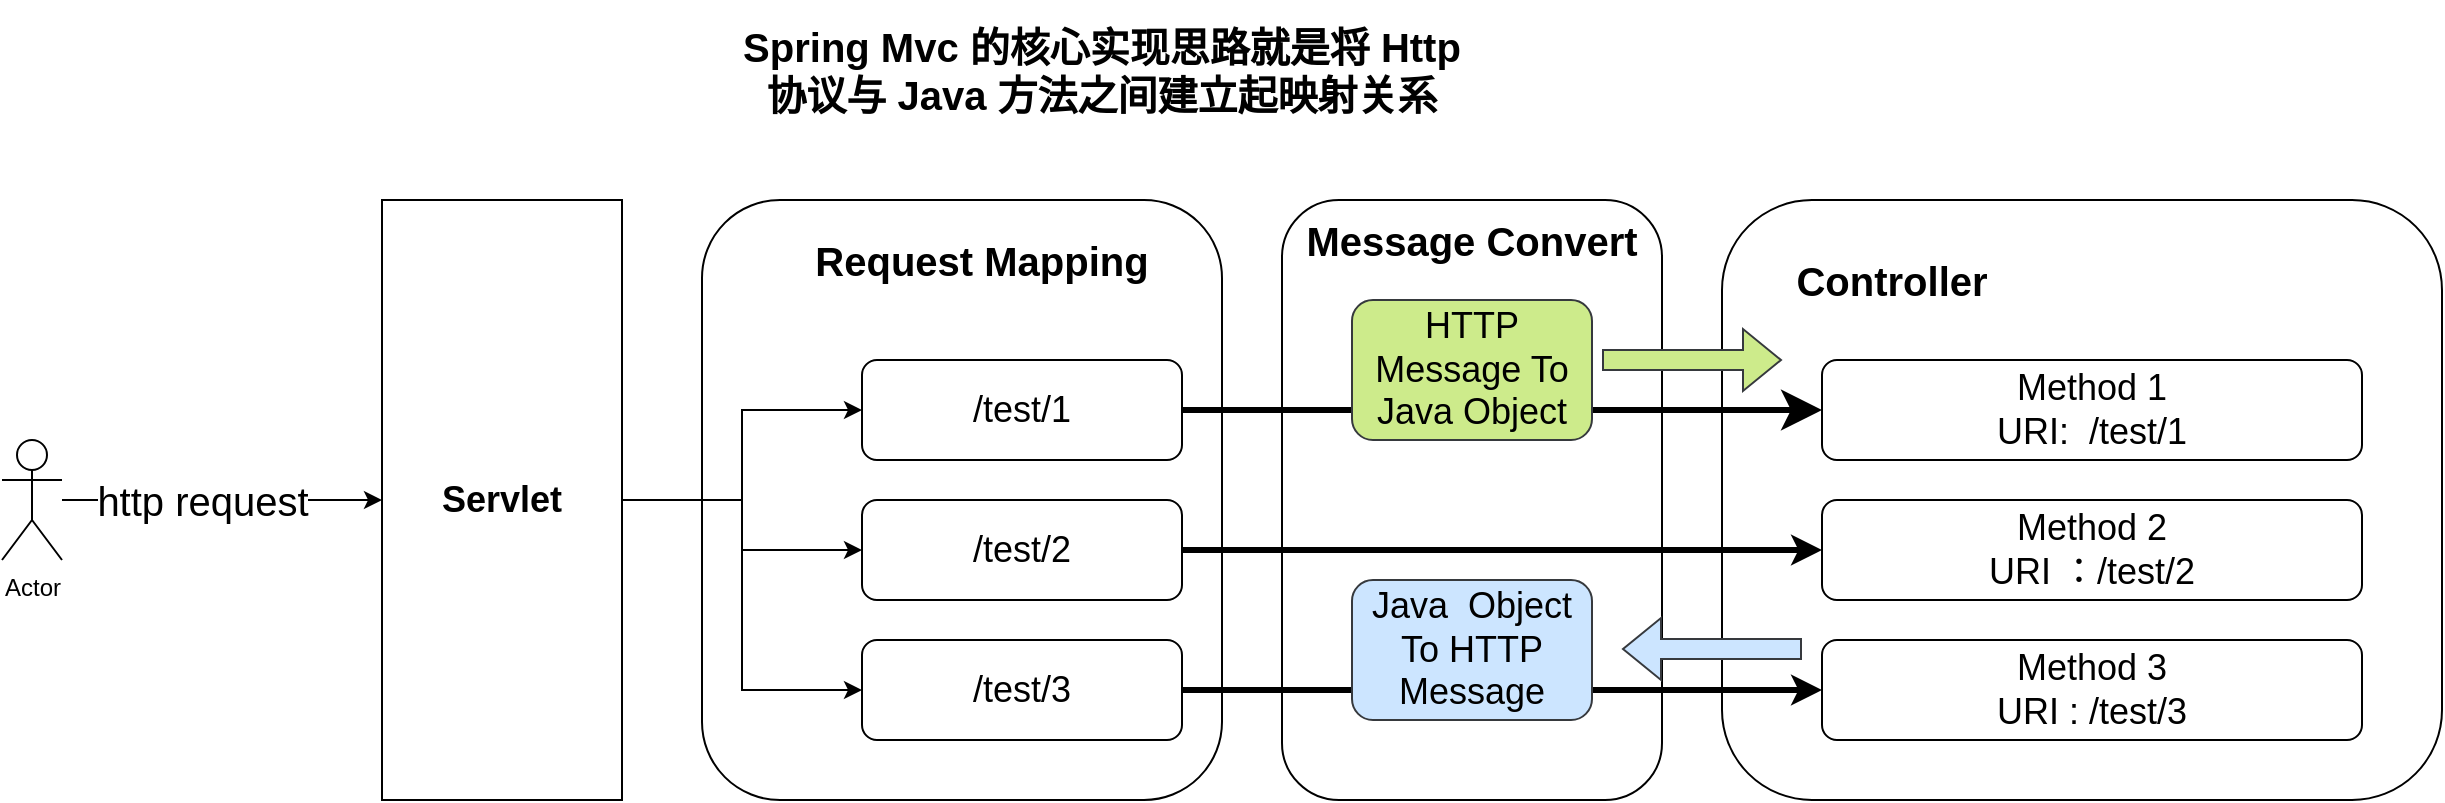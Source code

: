 <mxfile version="21.7.5" type="github">
  <diagram name="第 1 页" id="0abql_iOvC0QdY2ZX0is">
    <mxGraphModel dx="2261" dy="790" grid="1" gridSize="10" guides="1" tooltips="1" connect="1" arrows="1" fold="1" page="1" pageScale="1" pageWidth="827" pageHeight="1169" math="0" shadow="0">
      <root>
        <mxCell id="0" />
        <mxCell id="1" parent="0" />
        <mxCell id="10Tzt0Tq10bFXuyb6pFD-25" value="" style="rounded=1;whiteSpace=wrap;html=1;" vertex="1" parent="1">
          <mxGeometry x="410" y="210" width="190" height="300" as="geometry" />
        </mxCell>
        <mxCell id="10Tzt0Tq10bFXuyb6pFD-18" value="" style="rounded=1;whiteSpace=wrap;html=1;" vertex="1" parent="1">
          <mxGeometry x="120" y="210" width="260" height="300" as="geometry" />
        </mxCell>
        <mxCell id="10Tzt0Tq10bFXuyb6pFD-2" value="" style="rounded=1;whiteSpace=wrap;html=1;" vertex="1" parent="1">
          <mxGeometry x="630" y="210" width="360" height="300" as="geometry" />
        </mxCell>
        <mxCell id="10Tzt0Tq10bFXuyb6pFD-3" value="&lt;font style=&quot;font-size: 20px;&quot;&gt;&lt;b style=&quot;&quot;&gt;Controller&lt;/b&gt;&lt;/font&gt;" style="text;html=1;strokeColor=none;fillColor=none;align=center;verticalAlign=middle;whiteSpace=wrap;rounded=0;" vertex="1" parent="1">
          <mxGeometry x="670" y="230" width="90" height="40" as="geometry" />
        </mxCell>
        <mxCell id="10Tzt0Tq10bFXuyb6pFD-4" value="&lt;font style=&quot;font-size: 18px;&quot;&gt;Method 1&lt;br&gt;URI:&amp;nbsp; /test/1&lt;br&gt;&lt;/font&gt;" style="rounded=1;whiteSpace=wrap;html=1;" vertex="1" parent="1">
          <mxGeometry x="680" y="290" width="270" height="50" as="geometry" />
        </mxCell>
        <mxCell id="10Tzt0Tq10bFXuyb6pFD-5" value="&lt;font style=&quot;font-size: 18px;&quot;&gt;Method 2&lt;br&gt;URI ：/test/2&lt;br&gt;&lt;/font&gt;" style="rounded=1;whiteSpace=wrap;html=1;" vertex="1" parent="1">
          <mxGeometry x="680" y="360" width="270" height="50" as="geometry" />
        </mxCell>
        <mxCell id="10Tzt0Tq10bFXuyb6pFD-6" value="&lt;font style=&quot;font-size: 18px;&quot;&gt;Method 3&lt;br&gt;URI : /test/3&lt;br&gt;&lt;/font&gt;" style="rounded=1;whiteSpace=wrap;html=1;" vertex="1" parent="1">
          <mxGeometry x="680" y="430" width="270" height="50" as="geometry" />
        </mxCell>
        <mxCell id="10Tzt0Tq10bFXuyb6pFD-12" style="edgeStyle=orthogonalEdgeStyle;rounded=0;orthogonalLoop=1;jettySize=auto;html=1;" edge="1" parent="1" source="10Tzt0Tq10bFXuyb6pFD-7" target="10Tzt0Tq10bFXuyb6pFD-9">
          <mxGeometry relative="1" as="geometry" />
        </mxCell>
        <mxCell id="10Tzt0Tq10bFXuyb6pFD-14" style="edgeStyle=orthogonalEdgeStyle;rounded=0;orthogonalLoop=1;jettySize=auto;html=1;" edge="1" parent="1" source="10Tzt0Tq10bFXuyb6pFD-7" target="10Tzt0Tq10bFXuyb6pFD-10">
          <mxGeometry relative="1" as="geometry" />
        </mxCell>
        <mxCell id="10Tzt0Tq10bFXuyb6pFD-16" style="edgeStyle=orthogonalEdgeStyle;rounded=0;orthogonalLoop=1;jettySize=auto;html=1;entryX=0;entryY=0.5;entryDx=0;entryDy=0;" edge="1" parent="1" source="10Tzt0Tq10bFXuyb6pFD-7" target="10Tzt0Tq10bFXuyb6pFD-11">
          <mxGeometry relative="1" as="geometry" />
        </mxCell>
        <mxCell id="10Tzt0Tq10bFXuyb6pFD-7" value="&lt;font style=&quot;font-size: 18px;&quot;&gt;&lt;b&gt;Servlet&lt;/b&gt;&lt;/font&gt;" style="rounded=0;whiteSpace=wrap;html=1;" vertex="1" parent="1">
          <mxGeometry x="-40" y="210" width="120" height="300" as="geometry" />
        </mxCell>
        <mxCell id="10Tzt0Tq10bFXuyb6pFD-13" style="edgeStyle=orthogonalEdgeStyle;rounded=0;orthogonalLoop=1;jettySize=auto;html=1;endSize=11;strokeWidth=3;" edge="1" parent="1" source="10Tzt0Tq10bFXuyb6pFD-9" target="10Tzt0Tq10bFXuyb6pFD-4">
          <mxGeometry relative="1" as="geometry" />
        </mxCell>
        <mxCell id="10Tzt0Tq10bFXuyb6pFD-9" value="&lt;font style=&quot;font-size: 18px;&quot;&gt;/test/1&lt;/font&gt;" style="rounded=1;whiteSpace=wrap;html=1;" vertex="1" parent="1">
          <mxGeometry x="200" y="290" width="160" height="50" as="geometry" />
        </mxCell>
        <mxCell id="10Tzt0Tq10bFXuyb6pFD-15" style="edgeStyle=orthogonalEdgeStyle;rounded=0;orthogonalLoop=1;jettySize=auto;html=1;strokeWidth=3;" edge="1" parent="1" source="10Tzt0Tq10bFXuyb6pFD-10" target="10Tzt0Tq10bFXuyb6pFD-5">
          <mxGeometry relative="1" as="geometry" />
        </mxCell>
        <mxCell id="10Tzt0Tq10bFXuyb6pFD-10" value="&lt;font style=&quot;font-size: 18px;&quot;&gt;/test/2&lt;/font&gt;" style="rounded=1;whiteSpace=wrap;html=1;" vertex="1" parent="1">
          <mxGeometry x="200" y="360" width="160" height="50" as="geometry" />
        </mxCell>
        <mxCell id="10Tzt0Tq10bFXuyb6pFD-17" style="edgeStyle=orthogonalEdgeStyle;rounded=0;orthogonalLoop=1;jettySize=auto;html=1;strokeWidth=3;" edge="1" parent="1" source="10Tzt0Tq10bFXuyb6pFD-11" target="10Tzt0Tq10bFXuyb6pFD-6">
          <mxGeometry relative="1" as="geometry" />
        </mxCell>
        <mxCell id="10Tzt0Tq10bFXuyb6pFD-11" value="&lt;font style=&quot;font-size: 18px;&quot;&gt;/test/3&lt;/font&gt;" style="rounded=1;whiteSpace=wrap;html=1;" vertex="1" parent="1">
          <mxGeometry x="200" y="430" width="160" height="50" as="geometry" />
        </mxCell>
        <mxCell id="10Tzt0Tq10bFXuyb6pFD-19" value="&lt;font style=&quot;font-size: 20px;&quot;&gt;&lt;b style=&quot;&quot;&gt;Request Mapping&lt;/b&gt;&lt;/font&gt;" style="text;html=1;strokeColor=none;fillColor=none;align=center;verticalAlign=middle;whiteSpace=wrap;rounded=0;" vertex="1" parent="1">
          <mxGeometry x="175" y="220" width="170" height="40" as="geometry" />
        </mxCell>
        <mxCell id="10Tzt0Tq10bFXuyb6pFD-21" style="edgeStyle=orthogonalEdgeStyle;rounded=0;orthogonalLoop=1;jettySize=auto;html=1;" edge="1" parent="1" source="10Tzt0Tq10bFXuyb6pFD-20" target="10Tzt0Tq10bFXuyb6pFD-7">
          <mxGeometry relative="1" as="geometry" />
        </mxCell>
        <mxCell id="10Tzt0Tq10bFXuyb6pFD-22" value="&lt;font style=&quot;font-size: 20px;&quot;&gt;http request&lt;/font&gt;" style="edgeLabel;html=1;align=center;verticalAlign=middle;resizable=0;points=[];" vertex="1" connectable="0" parent="10Tzt0Tq10bFXuyb6pFD-21">
          <mxGeometry x="-0.287" y="-3" relative="1" as="geometry">
            <mxPoint x="13" y="-3" as="offset" />
          </mxGeometry>
        </mxCell>
        <mxCell id="10Tzt0Tq10bFXuyb6pFD-20" value="Actor" style="shape=umlActor;verticalLabelPosition=bottom;verticalAlign=top;html=1;outlineConnect=0;" vertex="1" parent="1">
          <mxGeometry x="-230" y="330" width="30" height="60" as="geometry" />
        </mxCell>
        <mxCell id="10Tzt0Tq10bFXuyb6pFD-23" value="&lt;font style=&quot;font-size: 20px;&quot;&gt;&lt;b style=&quot;&quot;&gt;Spring Mvc 的核心实现思路就是将 Http 协议与 Java 方法之间建立起映射关系&lt;/b&gt;&lt;/font&gt;" style="text;html=1;strokeColor=none;fillColor=none;align=center;verticalAlign=middle;whiteSpace=wrap;rounded=0;" vertex="1" parent="1">
          <mxGeometry x="130" y="110" width="380" height="70" as="geometry" />
        </mxCell>
        <mxCell id="10Tzt0Tq10bFXuyb6pFD-26" value="&lt;font style=&quot;font-size: 20px;&quot;&gt;&lt;b style=&quot;&quot;&gt;Message Convert&lt;/b&gt;&lt;/font&gt;" style="text;html=1;strokeColor=none;fillColor=none;align=center;verticalAlign=middle;whiteSpace=wrap;rounded=0;" vertex="1" parent="1">
          <mxGeometry x="420" y="210" width="170" height="40" as="geometry" />
        </mxCell>
        <mxCell id="10Tzt0Tq10bFXuyb6pFD-29" value="&lt;font style=&quot;font-size: 18px;&quot;&gt;HTTP Message To Java Object&lt;/font&gt;" style="rounded=1;whiteSpace=wrap;html=1;fillColor=#cdeb8b;strokeColor=#36393d;" vertex="1" parent="1">
          <mxGeometry x="445" y="260" width="120" height="70" as="geometry" />
        </mxCell>
        <mxCell id="10Tzt0Tq10bFXuyb6pFD-30" value="&lt;font style=&quot;font-size: 18px;&quot;&gt;Java&amp;nbsp; Object To HTTP Message&lt;/font&gt;" style="rounded=1;whiteSpace=wrap;html=1;fillColor=#cce5ff;strokeColor=#36393d;" vertex="1" parent="1">
          <mxGeometry x="445" y="400" width="120" height="70" as="geometry" />
        </mxCell>
        <mxCell id="10Tzt0Tq10bFXuyb6pFD-31" value="" style="shape=flexArrow;endArrow=classic;html=1;rounded=0;fillColor=#cdeb8b;strokeColor=#36393d;" edge="1" parent="1">
          <mxGeometry width="50" height="50" relative="1" as="geometry">
            <mxPoint x="570" y="290" as="sourcePoint" />
            <mxPoint x="660" y="290" as="targetPoint" />
          </mxGeometry>
        </mxCell>
        <mxCell id="10Tzt0Tq10bFXuyb6pFD-32" value="" style="shape=flexArrow;endArrow=classic;html=1;rounded=0;fillColor=#cce5ff;strokeColor=#36393d;" edge="1" parent="1">
          <mxGeometry width="50" height="50" relative="1" as="geometry">
            <mxPoint x="670" y="434.5" as="sourcePoint" />
            <mxPoint x="580" y="434.5" as="targetPoint" />
          </mxGeometry>
        </mxCell>
      </root>
    </mxGraphModel>
  </diagram>
</mxfile>
